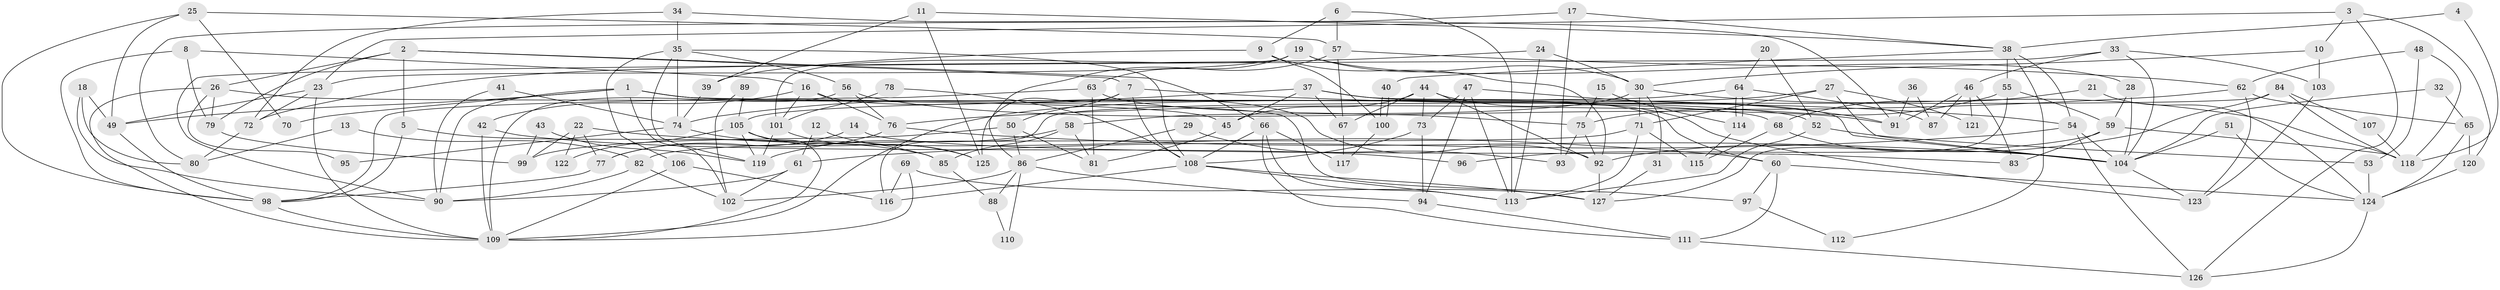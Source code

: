 // Generated by graph-tools (version 1.1) at 2025/14/03/09/25 04:14:48]
// undirected, 127 vertices, 254 edges
graph export_dot {
graph [start="1"]
  node [color=gray90,style=filled];
  1;
  2;
  3;
  4;
  5;
  6;
  7;
  8;
  9;
  10;
  11;
  12;
  13;
  14;
  15;
  16;
  17;
  18;
  19;
  20;
  21;
  22;
  23;
  24;
  25;
  26;
  27;
  28;
  29;
  30;
  31;
  32;
  33;
  34;
  35;
  36;
  37;
  38;
  39;
  40;
  41;
  42;
  43;
  44;
  45;
  46;
  47;
  48;
  49;
  50;
  51;
  52;
  53;
  54;
  55;
  56;
  57;
  58;
  59;
  60;
  61;
  62;
  63;
  64;
  65;
  66;
  67;
  68;
  69;
  70;
  71;
  72;
  73;
  74;
  75;
  76;
  77;
  78;
  79;
  80;
  81;
  82;
  83;
  84;
  85;
  86;
  87;
  88;
  89;
  90;
  91;
  92;
  93;
  94;
  95;
  96;
  97;
  98;
  99;
  100;
  101;
  102;
  103;
  104;
  105;
  106;
  107;
  108;
  109;
  110;
  111;
  112;
  113;
  114;
  115;
  116;
  117;
  118;
  119;
  120;
  121;
  122;
  123;
  124;
  125;
  126;
  127;
  1 -- 102;
  1 -- 52;
  1 -- 49;
  1 -- 68;
  1 -- 70;
  1 -- 90;
  1 -- 97;
  2 -- 26;
  2 -- 7;
  2 -- 5;
  2 -- 66;
  2 -- 79;
  3 -- 23;
  3 -- 126;
  3 -- 10;
  3 -- 120;
  4 -- 118;
  4 -- 38;
  5 -- 85;
  5 -- 98;
  6 -- 113;
  6 -- 57;
  6 -- 9;
  7 -- 108;
  7 -- 50;
  7 -- 54;
  7 -- 125;
  8 -- 98;
  8 -- 79;
  8 -- 16;
  9 -- 92;
  9 -- 39;
  9 -- 100;
  10 -- 30;
  10 -- 103;
  11 -- 125;
  11 -- 39;
  11 -- 38;
  12 -- 61;
  12 -- 125;
  13 -- 82;
  13 -- 80;
  14 -- 77;
  14 -- 83;
  15 -- 75;
  15 -- 114;
  16 -- 76;
  16 -- 42;
  16 -- 92;
  16 -- 101;
  17 -- 80;
  17 -- 38;
  17 -- 93;
  18 -- 90;
  18 -- 49;
  18 -- 80;
  19 -- 101;
  19 -- 23;
  19 -- 28;
  19 -- 30;
  19 -- 63;
  20 -- 52;
  20 -- 64;
  21 -- 68;
  21 -- 124;
  22 -- 60;
  22 -- 77;
  22 -- 99;
  22 -- 122;
  23 -- 109;
  23 -- 49;
  23 -- 72;
  24 -- 72;
  24 -- 30;
  24 -- 113;
  25 -- 49;
  25 -- 98;
  25 -- 57;
  25 -- 70;
  26 -- 45;
  26 -- 79;
  26 -- 95;
  26 -- 109;
  27 -- 71;
  27 -- 109;
  27 -- 104;
  27 -- 121;
  28 -- 59;
  28 -- 104;
  29 -- 86;
  29 -- 93;
  30 -- 58;
  30 -- 31;
  30 -- 71;
  30 -- 118;
  31 -- 127;
  32 -- 65;
  32 -- 104;
  33 -- 103;
  33 -- 104;
  33 -- 46;
  33 -- 90;
  34 -- 35;
  34 -- 91;
  34 -- 72;
  35 -- 106;
  35 -- 108;
  35 -- 56;
  35 -- 74;
  35 -- 119;
  36 -- 91;
  36 -- 87;
  37 -- 67;
  37 -- 104;
  37 -- 45;
  37 -- 60;
  37 -- 74;
  38 -- 54;
  38 -- 40;
  38 -- 55;
  38 -- 112;
  39 -- 74;
  40 -- 100;
  40 -- 100;
  41 -- 74;
  41 -- 90;
  42 -- 109;
  42 -- 96;
  43 -- 119;
  43 -- 99;
  44 -- 92;
  44 -- 67;
  44 -- 45;
  44 -- 73;
  44 -- 123;
  45 -- 81;
  46 -- 91;
  46 -- 83;
  46 -- 87;
  46 -- 121;
  47 -- 94;
  47 -- 113;
  47 -- 73;
  47 -- 91;
  48 -- 118;
  48 -- 62;
  48 -- 53;
  49 -- 98;
  50 -- 81;
  50 -- 86;
  50 -- 99;
  51 -- 124;
  51 -- 104;
  52 -- 53;
  52 -- 113;
  53 -- 124;
  54 -- 104;
  54 -- 61;
  54 -- 126;
  55 -- 75;
  55 -- 59;
  55 -- 127;
  56 -- 76;
  56 -- 91;
  56 -- 109;
  57 -- 86;
  57 -- 62;
  57 -- 67;
  58 -- 119;
  58 -- 81;
  58 -- 85;
  59 -- 118;
  59 -- 83;
  59 -- 96;
  60 -- 124;
  60 -- 97;
  60 -- 111;
  61 -- 90;
  61 -- 102;
  62 -- 123;
  62 -- 65;
  62 -- 76;
  63 -- 98;
  63 -- 75;
  63 -- 81;
  64 -- 114;
  64 -- 114;
  64 -- 105;
  64 -- 87;
  65 -- 120;
  65 -- 124;
  66 -- 113;
  66 -- 108;
  66 -- 111;
  66 -- 117;
  67 -- 117;
  68 -- 104;
  68 -- 115;
  69 -- 109;
  69 -- 127;
  69 -- 116;
  71 -- 113;
  71 -- 82;
  71 -- 115;
  72 -- 80;
  73 -- 94;
  73 -- 108;
  74 -- 85;
  74 -- 95;
  75 -- 92;
  75 -- 93;
  76 -- 104;
  76 -- 77;
  77 -- 98;
  78 -- 108;
  78 -- 101;
  79 -- 99;
  82 -- 90;
  82 -- 102;
  84 -- 92;
  84 -- 116;
  84 -- 107;
  84 -- 118;
  85 -- 88;
  86 -- 102;
  86 -- 94;
  86 -- 88;
  86 -- 110;
  88 -- 110;
  89 -- 102;
  89 -- 105;
  92 -- 127;
  94 -- 111;
  97 -- 112;
  98 -- 109;
  100 -- 117;
  101 -- 119;
  101 -- 125;
  103 -- 123;
  104 -- 123;
  105 -- 125;
  105 -- 109;
  105 -- 119;
  105 -- 122;
  106 -- 109;
  106 -- 116;
  107 -- 118;
  108 -- 113;
  108 -- 116;
  108 -- 127;
  111 -- 126;
  114 -- 115;
  120 -- 124;
  124 -- 126;
}
